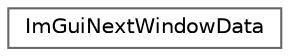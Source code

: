 digraph "Gráfico de jerarquía de clases"
{
 // LATEX_PDF_SIZE
  bgcolor="transparent";
  edge [fontname=Helvetica,fontsize=10,labelfontname=Helvetica,labelfontsize=10];
  node [fontname=Helvetica,fontsize=10,shape=box,height=0.2,width=0.4];
  rankdir="LR";
  Node0 [id="Node000000",label="ImGuiNextWindowData",height=0.2,width=0.4,color="grey40", fillcolor="white", style="filled",URL="$struct_im_gui_next_window_data.html",tooltip=" "];
}
